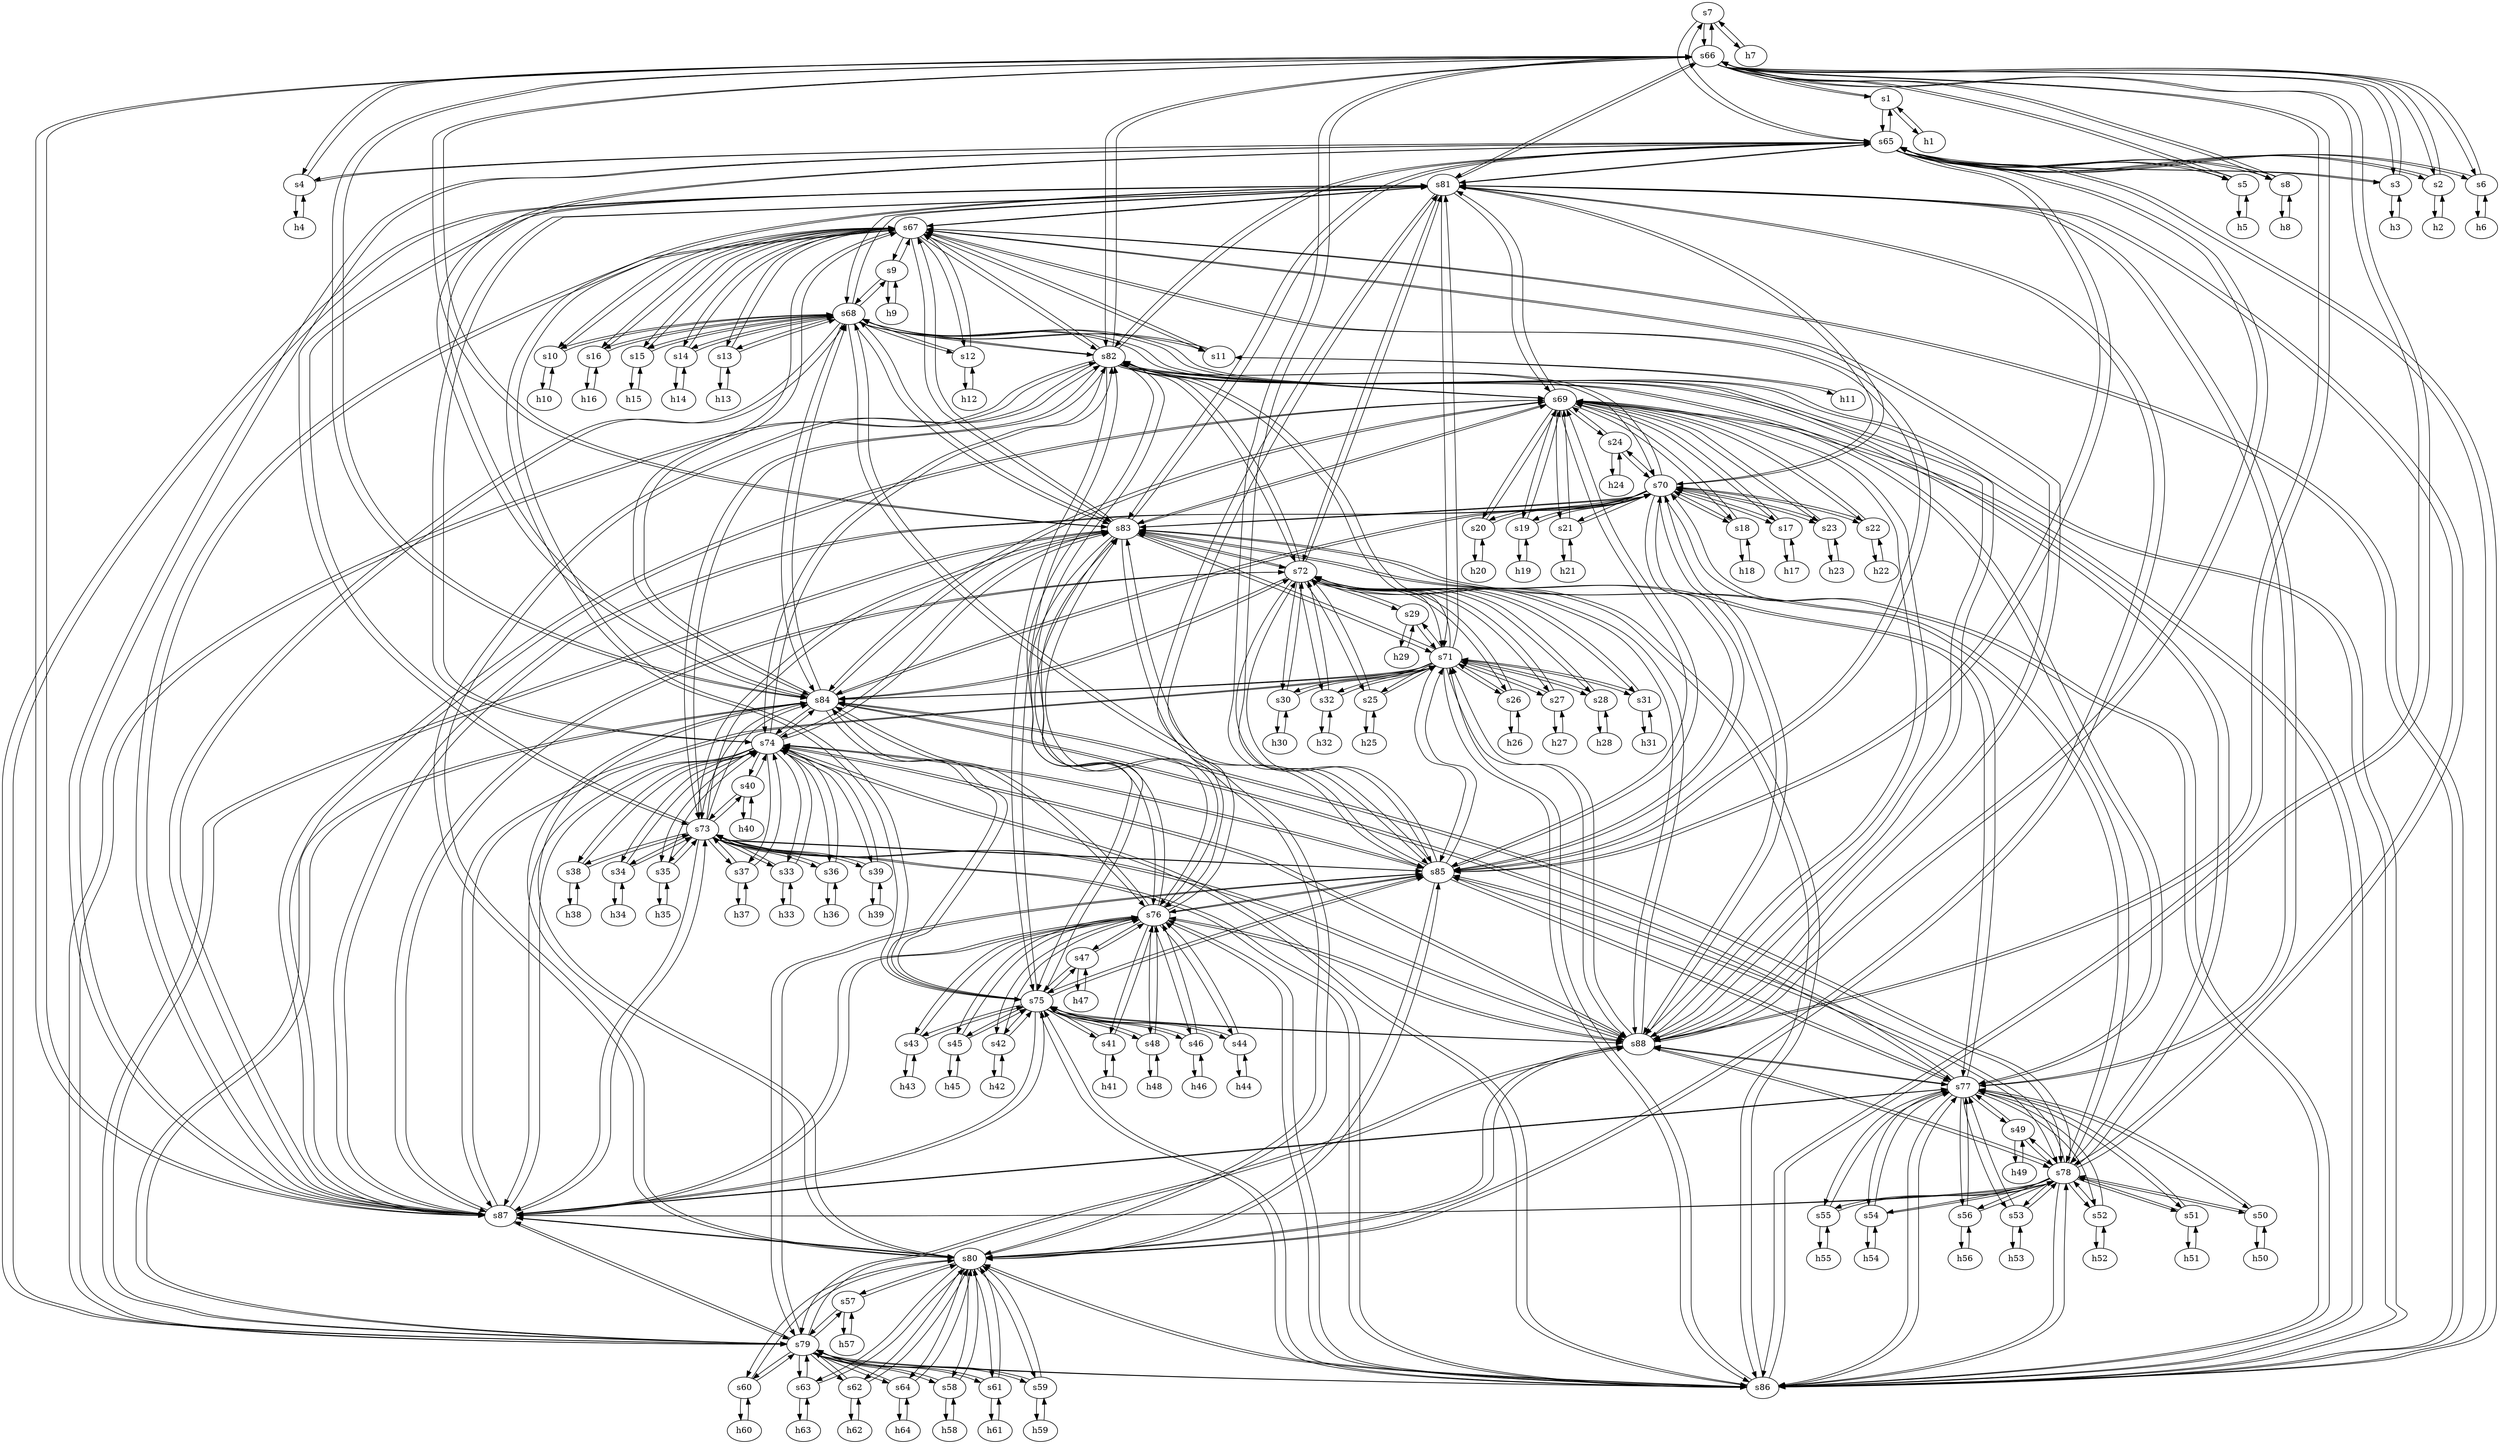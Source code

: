 strict digraph  {
	s7	 [id=7,
		level="edge",
		type=switch];
	s66	 [id=66,
		level=aggregation,
		type=switch];
	s7 -> s66	 [capacity="10Gbps",
		cost=1,
		dst_port=14,
		src_port=1];
	s65	 [id=65,
		level=aggregation,
		type=switch];
	s7 -> s65	 [capacity="10Gbps",
		cost=1,
		dst_port=14,
		src_port=0];
	h7	 [ip="111.0.0.7",
		mac="0:0:0:0:0:7",
		type=host];
	s7 -> h7	 [capacity="1Gbps",
		cost=1,
		dst_port=0,
		src_port=2];
	s6	 [id=6,
		level="edge",
		type=switch];
	s6 -> s66	 [capacity="10Gbps",
		cost=1,
		dst_port=13,
		src_port=1];
	s6 -> s65	 [capacity="10Gbps",
		cost=1,
		dst_port=13,
		src_port=0];
	h6	 [ip="111.0.0.6",
		mac="0:0:0:0:0:6",
		type=host];
	s6 -> h6	 [capacity="1Gbps",
		cost=1,
		dst_port=0,
		src_port=2];
	h47	 [ip="111.0.0.47",
		mac="0:0:0:0:0:2f",
		type=host];
	s47	 [id=47,
		level="edge",
		type=switch];
	h47 -> s47	 [capacity="1Gbps",
		cost=1,
		dst_port=2,
		src_port=0];
	h46	 [ip="111.0.0.46",
		mac="0:0:0:0:0:2e",
		type=host];
	s46	 [id=46,
		level="edge",
		type=switch];
	h46 -> s46	 [capacity="1Gbps",
		cost=1,
		dst_port=2,
		src_port=0];
	h45	 [ip="111.0.0.45",
		mac="0:0:0:0:0:2d",
		type=host];
	s45	 [id=45,
		level="edge",
		type=switch];
	h45 -> s45	 [capacity="1Gbps",
		cost=1,
		dst_port=2,
		src_port=0];
	h44	 [ip="111.0.0.44",
		mac="0:0:0:0:0:2c",
		type=host];
	s44	 [id=44,
		level="edge",
		type=switch];
	h44 -> s44	 [capacity="1Gbps",
		cost=1,
		dst_port=2,
		src_port=0];
	h43	 [ip="111.0.0.43",
		mac="0:0:0:0:0:2b",
		type=host];
	s43	 [id=43,
		level="edge",
		type=switch];
	h43 -> s43	 [capacity="1Gbps",
		cost=1,
		dst_port=2,
		src_port=0];
	h42	 [ip="111.0.0.42",
		mac="0:0:0:0:0:2a",
		type=host];
	s42	 [id=42,
		level="edge",
		type=switch];
	h42 -> s42	 [capacity="1Gbps",
		cost=1,
		dst_port=2,
		src_port=0];
	h41	 [ip="111.0.0.41",
		mac="0:0:0:0:0:29",
		type=host];
	s41	 [id=41,
		level="edge",
		type=switch];
	h41 -> s41	 [capacity="1Gbps",
		cost=1,
		dst_port=2,
		src_port=0];
	h40	 [ip="111.0.0.40",
		mac="0:0:0:0:0:28",
		type=host];
	s40	 [id=40,
		level="edge",
		type=switch];
	h40 -> s40	 [capacity="1Gbps",
		cost=1,
		dst_port=2,
		src_port=0];
	s4	 [id=4,
		level="edge",
		type=switch];
	s4 -> s66	 [capacity="10Gbps",
		cost=1,
		dst_port=11,
		src_port=1];
	s4 -> s65	 [capacity="10Gbps",
		cost=1,
		dst_port=11,
		src_port=0];
	h4	 [ip="111.0.0.4",
		mac="0:0:0:0:0:4",
		type=host];
	s4 -> h4	 [capacity="1Gbps",
		cost=1,
		dst_port=0,
		src_port=2];
	h49	 [ip="111.0.0.49",
		mac="0:0:0:0:0:31",
		type=host];
	s49	 [id=49,
		level="edge",
		type=switch];
	h49 -> s49	 [capacity="1Gbps",
		cost=1,
		dst_port=2,
		src_port=0];
	h48	 [ip="111.0.0.48",
		mac="0:0:0:0:0:30",
		type=host];
	s48	 [id=48,
		level="edge",
		type=switch];
	h48 -> s48	 [capacity="1Gbps",
		cost=1,
		dst_port=2,
		src_port=0];
	s57	 [id=57,
		level="edge",
		type=switch];
	h57	 [ip="111.0.0.57",
		mac="0:0:0:0:0:39",
		type=host];
	s57 -> h57	 [capacity="1Gbps",
		cost=1,
		dst_port=0,
		src_port=2];
	s79	 [id=79,
		level=aggregation,
		type=switch];
	s57 -> s79	 [capacity="10Gbps",
		cost=1,
		dst_port=8,
		src_port=0];
	s80	 [id=80,
		level=aggregation,
		type=switch];
	s57 -> s80	 [capacity="10Gbps",
		cost=1,
		dst_port=8,
		src_port=1];
	s56	 [id=56,
		level="edge",
		type=switch];
	h56	 [ip="111.0.0.56",
		mac="0:0:0:0:0:38",
		type=host];
	s56 -> h56	 [capacity="1Gbps",
		cost=1,
		dst_port=0,
		src_port=2];
	s78	 [id=78,
		level=aggregation,
		type=switch];
	s56 -> s78	 [capacity="10Gbps",
		cost=1,
		dst_port=15,
		src_port=1];
	s77	 [id=77,
		level=aggregation,
		type=switch];
	s56 -> s77	 [capacity="10Gbps",
		cost=1,
		dst_port=15,
		src_port=0];
	s55	 [id=55,
		level="edge",
		type=switch];
	h55	 [ip="111.0.0.55",
		mac="0:0:0:0:0:37",
		type=host];
	s55 -> h55	 [capacity="1Gbps",
		cost=1,
		dst_port=0,
		src_port=2];
	s55 -> s78	 [capacity="10Gbps",
		cost=1,
		dst_port=14,
		src_port=1];
	s55 -> s77	 [capacity="10Gbps",
		cost=1,
		dst_port=14,
		src_port=0];
	s54	 [id=54,
		level="edge",
		type=switch];
	h54	 [ip="111.0.0.54",
		mac="0:0:0:0:0:36",
		type=host];
	s54 -> h54	 [capacity="1Gbps",
		cost=1,
		dst_port=0,
		src_port=2];
	s54 -> s78	 [capacity="10Gbps",
		cost=1,
		dst_port=13,
		src_port=1];
	s54 -> s77	 [capacity="10Gbps",
		cost=1,
		dst_port=13,
		src_port=0];
	s53	 [id=53,
		level="edge",
		type=switch];
	h53	 [ip="111.0.0.53",
		mac="0:0:0:0:0:35",
		type=host];
	s53 -> h53	 [capacity="1Gbps",
		cost=1,
		dst_port=0,
		src_port=2];
	s53 -> s78	 [capacity="10Gbps",
		cost=1,
		dst_port=12,
		src_port=1];
	s53 -> s77	 [capacity="10Gbps",
		cost=1,
		dst_port=12,
		src_port=0];
	s52	 [id=52,
		level="edge",
		type=switch];
	h52	 [ip="111.0.0.52",
		mac="0:0:0:0:0:34",
		type=host];
	s52 -> h52	 [capacity="1Gbps",
		cost=1,
		dst_port=0,
		src_port=2];
	s52 -> s78	 [capacity="10Gbps",
		cost=1,
		dst_port=11,
		src_port=1];
	s52 -> s77	 [capacity="10Gbps",
		cost=1,
		dst_port=11,
		src_port=0];
	s51	 [id=51,
		level="edge",
		type=switch];
	h51	 [ip="111.0.0.51",
		mac="0:0:0:0:0:33",
		type=host];
	s51 -> h51	 [capacity="1Gbps",
		cost=1,
		dst_port=0,
		src_port=2];
	s51 -> s78	 [capacity="10Gbps",
		cost=1,
		dst_port=10,
		src_port=1];
	s51 -> s77	 [capacity="10Gbps",
		cost=1,
		dst_port=10,
		src_port=0];
	s50	 [id=50,
		level="edge",
		type=switch];
	h50	 [ip="111.0.0.50",
		mac="0:0:0:0:0:32",
		type=host];
	s50 -> h50	 [capacity="1Gbps",
		cost=1,
		dst_port=0,
		src_port=2];
	s50 -> s78	 [capacity="10Gbps",
		cost=1,
		dst_port=9,
		src_port=1];
	s50 -> s77	 [capacity="10Gbps",
		cost=1,
		dst_port=9,
		src_port=0];
	s59	 [id=59,
		level="edge",
		type=switch];
	h59	 [ip="111.0.0.59",
		mac="0:0:0:0:0:3b",
		type=host];
	s59 -> h59	 [capacity="1Gbps",
		cost=1,
		dst_port=0,
		src_port=2];
	s59 -> s79	 [capacity="10Gbps",
		cost=1,
		dst_port=10,
		src_port=0];
	s59 -> s80	 [capacity="10Gbps",
		cost=1,
		dst_port=10,
		src_port=1];
	s58	 [id=58,
		level="edge",
		type=switch];
	h58	 [ip="111.0.0.58",
		mac="0:0:0:0:0:3a",
		type=host];
	s58 -> h58	 [capacity="1Gbps",
		cost=1,
		dst_port=0,
		src_port=2];
	s58 -> s79	 [capacity="10Gbps",
		cost=1,
		dst_port=9,
		src_port=0];
	s58 -> s80	 [capacity="10Gbps",
		cost=1,
		dst_port=9,
		src_port=1];
	h54 -> s54	 [capacity="1Gbps",
		cost=1,
		dst_port=2,
		src_port=0];
	h55 -> s55	 [capacity="1Gbps",
		cost=1,
		dst_port=2,
		src_port=0];
	h56 -> s56	 [capacity="1Gbps",
		cost=1,
		dst_port=2,
		src_port=0];
	h57 -> s57	 [capacity="1Gbps",
		cost=1,
		dst_port=2,
		src_port=0];
	h50 -> s50	 [capacity="1Gbps",
		cost=1,
		dst_port=2,
		src_port=0];
	h51 -> s51	 [capacity="1Gbps",
		cost=1,
		dst_port=2,
		src_port=0];
	h52 -> s52	 [capacity="1Gbps",
		cost=1,
		dst_port=2,
		src_port=0];
	h53 -> s53	 [capacity="1Gbps",
		cost=1,
		dst_port=2,
		src_port=0];
	h58 -> s58	 [capacity="1Gbps",
		cost=1,
		dst_port=2,
		src_port=0];
	h59 -> s59	 [capacity="1Gbps",
		cost=1,
		dst_port=2,
		src_port=0];
	s44 -> h44	 [capacity="1Gbps",
		cost=1,
		dst_port=0,
		src_port=2];
	s75	 [id=75,
		level=aggregation,
		type=switch];
	s44 -> s75	 [capacity="10Gbps",
		cost=1,
		dst_port=11,
		src_port=0];
	s76	 [id=76,
		level=aggregation,
		type=switch];
	s44 -> s76	 [capacity="10Gbps",
		cost=1,
		dst_port=11,
		src_port=1];
	s45 -> h45	 [capacity="1Gbps",
		cost=1,
		dst_port=0,
		src_port=2];
	s45 -> s75	 [capacity="10Gbps",
		cost=1,
		dst_port=12,
		src_port=0];
	s45 -> s76	 [capacity="10Gbps",
		cost=1,
		dst_port=12,
		src_port=1];
	s46 -> h46	 [capacity="1Gbps",
		cost=1,
		dst_port=0,
		src_port=2];
	s46 -> s75	 [capacity="10Gbps",
		cost=1,
		dst_port=13,
		src_port=0];
	s46 -> s76	 [capacity="10Gbps",
		cost=1,
		dst_port=13,
		src_port=1];
	s47 -> h47	 [capacity="1Gbps",
		cost=1,
		dst_port=0,
		src_port=2];
	s47 -> s75	 [capacity="10Gbps",
		cost=1,
		dst_port=14,
		src_port=0];
	s47 -> s76	 [capacity="10Gbps",
		cost=1,
		dst_port=14,
		src_port=1];
	s40 -> h40	 [capacity="1Gbps",
		cost=1,
		dst_port=0,
		src_port=2];
	s73	 [id=73,
		level=aggregation,
		type=switch];
	s40 -> s73	 [capacity="10Gbps",
		cost=1,
		dst_port=15,
		src_port=0];
	s74	 [id=74,
		level=aggregation,
		type=switch];
	s40 -> s74	 [capacity="10Gbps",
		cost=1,
		dst_port=15,
		src_port=1];
	s41 -> h41	 [capacity="1Gbps",
		cost=1,
		dst_port=0,
		src_port=2];
	s41 -> s75	 [capacity="10Gbps",
		cost=1,
		dst_port=8,
		src_port=0];
	s41 -> s76	 [capacity="10Gbps",
		cost=1,
		dst_port=8,
		src_port=1];
	s42 -> h42	 [capacity="1Gbps",
		cost=1,
		dst_port=0,
		src_port=2];
	s42 -> s75	 [capacity="10Gbps",
		cost=1,
		dst_port=9,
		src_port=0];
	s42 -> s76	 [capacity="10Gbps",
		cost=1,
		dst_port=9,
		src_port=1];
	s43 -> h43	 [capacity="1Gbps",
		cost=1,
		dst_port=0,
		src_port=2];
	s43 -> s75	 [capacity="10Gbps",
		cost=1,
		dst_port=10,
		src_port=0];
	s43 -> s76	 [capacity="10Gbps",
		cost=1,
		dst_port=10,
		src_port=1];
	s48 -> h48	 [capacity="1Gbps",
		cost=1,
		dst_port=0,
		src_port=2];
	s48 -> s75	 [capacity="10Gbps",
		cost=1,
		dst_port=15,
		src_port=0];
	s48 -> s76	 [capacity="10Gbps",
		cost=1,
		dst_port=15,
		src_port=1];
	s49 -> h49	 [capacity="1Gbps",
		cost=1,
		dst_port=0,
		src_port=2];
	s49 -> s78	 [capacity="10Gbps",
		cost=1,
		dst_port=8,
		src_port=1];
	s49 -> s77	 [capacity="10Gbps",
		cost=1,
		dst_port=8,
		src_port=0];
	h61	 [ip="111.0.0.61",
		mac="0:0:0:0:0:3d",
		type=host];
	s61	 [id=61,
		level="edge",
		type=switch];
	h61 -> s61	 [capacity="1Gbps",
		cost=1,
		dst_port=2,
		src_port=0];
	h60	 [ip="111.0.0.60",
		mac="0:0:0:0:0:3c",
		type=host];
	s60	 [id=60,
		level="edge",
		type=switch];
	h60 -> s60	 [capacity="1Gbps",
		cost=1,
		dst_port=2,
		src_port=0];
	h63	 [ip="111.0.0.63",
		mac="0:0:0:0:0:3f",
		type=host];
	s63	 [id=63,
		level="edge",
		type=switch];
	h63 -> s63	 [capacity="1Gbps",
		cost=1,
		dst_port=2,
		src_port=0];
	h62	 [ip="111.0.0.62",
		mac="0:0:0:0:0:3e",
		type=host];
	s62	 [id=62,
		level="edge",
		type=switch];
	h62 -> s62	 [capacity="1Gbps",
		cost=1,
		dst_port=2,
		src_port=0];
	h64	 [ip="111.0.0.64",
		mac="0:0:0:0:0:40",
		type=host];
	s64	 [id=64,
		level="edge",
		type=switch];
	h64 -> s64	 [capacity="1Gbps",
		cost=1,
		dst_port=2,
		src_port=0];
	s79 -> s57	 [capacity="10Gbps",
		cost=1,
		dst_port=0,
		src_port=8];
	s79 -> s59	 [capacity="10Gbps",
		cost=1,
		dst_port=0,
		src_port=10];
	s79 -> s58	 [capacity="10Gbps",
		cost=1,
		dst_port=0,
		src_port=9];
	s79 -> s64	 [capacity="10Gbps",
		cost=1,
		dst_port=0,
		src_port=15];
	s79 -> s62	 [capacity="10Gbps",
		cost=1,
		dst_port=0,
		src_port=13];
	s79 -> s63	 [capacity="10Gbps",
		cost=1,
		dst_port=0,
		src_port=14];
	s79 -> s60	 [capacity="10Gbps",
		cost=1,
		dst_port=0,
		src_port=11];
	s79 -> s61	 [capacity="10Gbps",
		cost=1,
		dst_port=0,
		src_port=12];
	s81	 [id=81,
		level=core,
		type=switch];
	s79 -> s81	 [capacity="10Gbps",
		cost=1,
		dst_port=14,
		src_port=0];
	s82	 [id=82,
		level=core,
		type=switch];
	s79 -> s82	 [capacity="10Gbps",
		cost=1,
		dst_port=14,
		src_port=1];
	s83	 [id=83,
		level=core,
		type=switch];
	s79 -> s83	 [capacity="10Gbps",
		cost=1,
		dst_port=14,
		src_port=2];
	s84	 [id=84,
		level=core,
		type=switch];
	s79 -> s84	 [capacity="10Gbps",
		cost=1,
		dst_port=14,
		src_port=3];
	s85	 [id=85,
		level=core,
		type=switch];
	s79 -> s85	 [capacity="10Gbps",
		cost=1,
		dst_port=14,
		src_port=4];
	s86	 [id=86,
		level=core,
		type=switch];
	s79 -> s86	 [capacity="10Gbps",
		cost=1,
		dst_port=14,
		src_port=5];
	s87	 [id=87,
		level=core,
		type=switch];
	s79 -> s87	 [capacity="10Gbps",
		cost=1,
		dst_port=14,
		src_port=6];
	s88	 [id=88,
		level=core,
		type=switch];
	s79 -> s88	 [capacity="10Gbps",
		cost=1,
		dst_port=14,
		src_port=7];
	s78 -> s56	 [capacity="10Gbps",
		cost=1,
		dst_port=1,
		src_port=15];
	s78 -> s55	 [capacity="10Gbps",
		cost=1,
		dst_port=1,
		src_port=14];
	s78 -> s54	 [capacity="10Gbps",
		cost=1,
		dst_port=1,
		src_port=13];
	s78 -> s53	 [capacity="10Gbps",
		cost=1,
		dst_port=1,
		src_port=12];
	s78 -> s52	 [capacity="10Gbps",
		cost=1,
		dst_port=1,
		src_port=11];
	s78 -> s51	 [capacity="10Gbps",
		cost=1,
		dst_port=1,
		src_port=10];
	s78 -> s50	 [capacity="10Gbps",
		cost=1,
		dst_port=1,
		src_port=9];
	s78 -> s49	 [capacity="10Gbps",
		cost=1,
		dst_port=1,
		src_port=8];
	s78 -> s81	 [capacity="10Gbps",
		cost=1,
		dst_port=13,
		src_port=0];
	s78 -> s82	 [capacity="10Gbps",
		cost=1,
		dst_port=13,
		src_port=1];
	s78 -> s83	 [capacity="10Gbps",
		cost=1,
		dst_port=13,
		src_port=2];
	s78 -> s84	 [capacity="10Gbps",
		cost=1,
		dst_port=13,
		src_port=3];
	s78 -> s85	 [capacity="10Gbps",
		cost=1,
		dst_port=13,
		src_port=4];
	s78 -> s86	 [capacity="10Gbps",
		cost=1,
		dst_port=13,
		src_port=5];
	s78 -> s87	 [capacity="10Gbps",
		cost=1,
		dst_port=13,
		src_port=6];
	s78 -> s88	 [capacity="10Gbps",
		cost=1,
		dst_port=13,
		src_port=7];
	s5	 [id=5,
		level="edge",
		type=switch];
	s5 -> s66	 [capacity="10Gbps",
		cost=1,
		dst_port=12,
		src_port=1];
	s5 -> s65	 [capacity="10Gbps",
		cost=1,
		dst_port=12,
		src_port=0];
	h5	 [ip="111.0.0.5",
		mac="0:0:0:0:0:5",
		type=host];
	s5 -> h5	 [capacity="1Gbps",
		cost=1,
		dst_port=0,
		src_port=2];
	s71	 [id=71,
		level=aggregation,
		type=switch];
	s71 -> s81	 [capacity="10Gbps",
		cost=1,
		dst_port=6,
		src_port=0];
	s71 -> s82	 [capacity="10Gbps",
		cost=1,
		dst_port=6,
		src_port=1];
	s71 -> s83	 [capacity="10Gbps",
		cost=1,
		dst_port=6,
		src_port=2];
	s71 -> s84	 [capacity="10Gbps",
		cost=1,
		dst_port=6,
		src_port=3];
	s71 -> s85	 [capacity="10Gbps",
		cost=1,
		dst_port=6,
		src_port=4];
	s71 -> s86	 [capacity="10Gbps",
		cost=1,
		dst_port=6,
		src_port=5];
	s71 -> s87	 [capacity="10Gbps",
		cost=1,
		dst_port=6,
		src_port=6];
	s71 -> s88	 [capacity="10Gbps",
		cost=1,
		dst_port=6,
		src_port=7];
	s31	 [id=31,
		level="edge",
		type=switch];
	s71 -> s31	 [capacity="10Gbps",
		cost=1,
		dst_port=0,
		src_port=14];
	s30	 [id=30,
		level="edge",
		type=switch];
	s71 -> s30	 [capacity="10Gbps",
		cost=1,
		dst_port=0,
		src_port=13];
	s32	 [id=32,
		level="edge",
		type=switch];
	s71 -> s32	 [capacity="10Gbps",
		cost=1,
		dst_port=0,
		src_port=15];
	s25	 [id=25,
		level="edge",
		type=switch];
	s71 -> s25	 [capacity="10Gbps",
		cost=1,
		dst_port=0,
		src_port=8];
	s26	 [id=26,
		level="edge",
		type=switch];
	s71 -> s26	 [capacity="10Gbps",
		cost=1,
		dst_port=0,
		src_port=9];
	s27	 [id=27,
		level="edge",
		type=switch];
	s71 -> s27	 [capacity="10Gbps",
		cost=1,
		dst_port=0,
		src_port=10];
	s28	 [id=28,
		level="edge",
		type=switch];
	s71 -> s28	 [capacity="10Gbps",
		cost=1,
		dst_port=0,
		src_port=11];
	s29	 [id=29,
		level="edge",
		type=switch];
	s71 -> s29	 [capacity="10Gbps",
		cost=1,
		dst_port=0,
		src_port=12];
	s70	 [id=70,
		level=aggregation,
		type=switch];
	s19	 [id=19,
		level="edge",
		type=switch];
	s70 -> s19	 [capacity="10Gbps",
		cost=1,
		dst_port=1,
		src_port=10];
	s18	 [id=18,
		level="edge",
		type=switch];
	s70 -> s18	 [capacity="10Gbps",
		cost=1,
		dst_port=1,
		src_port=9];
	s17	 [id=17,
		level="edge",
		type=switch];
	s70 -> s17	 [capacity="10Gbps",
		cost=1,
		dst_port=1,
		src_port=8];
	s70 -> s81	 [capacity="10Gbps",
		cost=1,
		dst_port=5,
		src_port=0];
	s70 -> s82	 [capacity="10Gbps",
		cost=1,
		dst_port=5,
		src_port=1];
	s70 -> s83	 [capacity="10Gbps",
		cost=1,
		dst_port=5,
		src_port=2];
	s70 -> s84	 [capacity="10Gbps",
		cost=1,
		dst_port=5,
		src_port=3];
	s70 -> s85	 [capacity="10Gbps",
		cost=1,
		dst_port=5,
		src_port=4];
	s70 -> s86	 [capacity="10Gbps",
		cost=1,
		dst_port=5,
		src_port=5];
	s70 -> s87	 [capacity="10Gbps",
		cost=1,
		dst_port=5,
		src_port=6];
	s70 -> s88	 [capacity="10Gbps",
		cost=1,
		dst_port=5,
		src_port=7];
	s23	 [id=23,
		level="edge",
		type=switch];
	s70 -> s23	 [capacity="10Gbps",
		cost=1,
		dst_port=1,
		src_port=14];
	s22	 [id=22,
		level="edge",
		type=switch];
	s70 -> s22	 [capacity="10Gbps",
		cost=1,
		dst_port=1,
		src_port=13];
	s20	 [id=20,
		level="edge",
		type=switch];
	s70 -> s20	 [capacity="10Gbps",
		cost=1,
		dst_port=1,
		src_port=11];
	s21	 [id=21,
		level="edge",
		type=switch];
	s70 -> s21	 [capacity="10Gbps",
		cost=1,
		dst_port=1,
		src_port=12];
	s24	 [id=24,
		level="edge",
		type=switch];
	s70 -> s24	 [capacity="10Gbps",
		cost=1,
		dst_port=1,
		src_port=15];
	s73 -> s40	 [capacity="10Gbps",
		cost=1,
		dst_port=0,
		src_port=15];
	s73 -> s81	 [capacity="10Gbps",
		cost=1,
		dst_port=8,
		src_port=0];
	s73 -> s82	 [capacity="10Gbps",
		cost=1,
		dst_port=8,
		src_port=1];
	s73 -> s83	 [capacity="10Gbps",
		cost=1,
		dst_port=8,
		src_port=2];
	s73 -> s84	 [capacity="10Gbps",
		cost=1,
		dst_port=8,
		src_port=3];
	s73 -> s85	 [capacity="10Gbps",
		cost=1,
		dst_port=8,
		src_port=4];
	s73 -> s86	 [capacity="10Gbps",
		cost=1,
		dst_port=8,
		src_port=5];
	s73 -> s87	 [capacity="10Gbps",
		cost=1,
		dst_port=8,
		src_port=6];
	s73 -> s88	 [capacity="10Gbps",
		cost=1,
		dst_port=8,
		src_port=7];
	s39	 [id=39,
		level="edge",
		type=switch];
	s73 -> s39	 [capacity="10Gbps",
		cost=1,
		dst_port=0,
		src_port=14];
	s38	 [id=38,
		level="edge",
		type=switch];
	s73 -> s38	 [capacity="10Gbps",
		cost=1,
		dst_port=0,
		src_port=13];
	s35	 [id=35,
		level="edge",
		type=switch];
	s73 -> s35	 [capacity="10Gbps",
		cost=1,
		dst_port=0,
		src_port=10];
	s34	 [id=34,
		level="edge",
		type=switch];
	s73 -> s34	 [capacity="10Gbps",
		cost=1,
		dst_port=0,
		src_port=9];
	s37	 [id=37,
		level="edge",
		type=switch];
	s73 -> s37	 [capacity="10Gbps",
		cost=1,
		dst_port=0,
		src_port=12];
	s36	 [id=36,
		level="edge",
		type=switch];
	s73 -> s36	 [capacity="10Gbps",
		cost=1,
		dst_port=0,
		src_port=11];
	s33	 [id=33,
		level="edge",
		type=switch];
	s73 -> s33	 [capacity="10Gbps",
		cost=1,
		dst_port=0,
		src_port=8];
	s72	 [id=72,
		level=aggregation,
		type=switch];
	s72 -> s81	 [capacity="10Gbps",
		cost=1,
		dst_port=7,
		src_port=0];
	s72 -> s82	 [capacity="10Gbps",
		cost=1,
		dst_port=7,
		src_port=1];
	s72 -> s83	 [capacity="10Gbps",
		cost=1,
		dst_port=7,
		src_port=2];
	s72 -> s84	 [capacity="10Gbps",
		cost=1,
		dst_port=7,
		src_port=3];
	s72 -> s85	 [capacity="10Gbps",
		cost=1,
		dst_port=7,
		src_port=4];
	s72 -> s86	 [capacity="10Gbps",
		cost=1,
		dst_port=7,
		src_port=5];
	s72 -> s87	 [capacity="10Gbps",
		cost=1,
		dst_port=7,
		src_port=6];
	s72 -> s88	 [capacity="10Gbps",
		cost=1,
		dst_port=7,
		src_port=7];
	s72 -> s31	 [capacity="10Gbps",
		cost=1,
		dst_port=1,
		src_port=14];
	s72 -> s30	 [capacity="10Gbps",
		cost=1,
		dst_port=1,
		src_port=13];
	s72 -> s32	 [capacity="10Gbps",
		cost=1,
		dst_port=1,
		src_port=15];
	s72 -> s25	 [capacity="10Gbps",
		cost=1,
		dst_port=1,
		src_port=8];
	s72 -> s26	 [capacity="10Gbps",
		cost=1,
		dst_port=1,
		src_port=9];
	s72 -> s27	 [capacity="10Gbps",
		cost=1,
		dst_port=1,
		src_port=10];
	s72 -> s28	 [capacity="10Gbps",
		cost=1,
		dst_port=1,
		src_port=11];
	s72 -> s29	 [capacity="10Gbps",
		cost=1,
		dst_port=1,
		src_port=12];
	s75 -> s44	 [capacity="10Gbps",
		cost=1,
		dst_port=0,
		src_port=11];
	s75 -> s45	 [capacity="10Gbps",
		cost=1,
		dst_port=0,
		src_port=12];
	s75 -> s46	 [capacity="10Gbps",
		cost=1,
		dst_port=0,
		src_port=13];
	s75 -> s47	 [capacity="10Gbps",
		cost=1,
		dst_port=0,
		src_port=14];
	s75 -> s41	 [capacity="10Gbps",
		cost=1,
		dst_port=0,
		src_port=8];
	s75 -> s42	 [capacity="10Gbps",
		cost=1,
		dst_port=0,
		src_port=9];
	s75 -> s43	 [capacity="10Gbps",
		cost=1,
		dst_port=0,
		src_port=10];
	s75 -> s48	 [capacity="10Gbps",
		cost=1,
		dst_port=0,
		src_port=15];
	s75 -> s81	 [capacity="10Gbps",
		cost=1,
		dst_port=10,
		src_port=0];
	s75 -> s82	 [capacity="10Gbps",
		cost=1,
		dst_port=10,
		src_port=1];
	s75 -> s83	 [capacity="10Gbps",
		cost=1,
		dst_port=10,
		src_port=2];
	s75 -> s84	 [capacity="10Gbps",
		cost=1,
		dst_port=10,
		src_port=3];
	s75 -> s85	 [capacity="10Gbps",
		cost=1,
		dst_port=10,
		src_port=4];
	s75 -> s86	 [capacity="10Gbps",
		cost=1,
		dst_port=10,
		src_port=5];
	s75 -> s87	 [capacity="10Gbps",
		cost=1,
		dst_port=10,
		src_port=6];
	s75 -> s88	 [capacity="10Gbps",
		cost=1,
		dst_port=10,
		src_port=7];
	s74 -> s40	 [capacity="10Gbps",
		cost=1,
		dst_port=1,
		src_port=15];
	s74 -> s81	 [capacity="10Gbps",
		cost=1,
		dst_port=9,
		src_port=0];
	s74 -> s82	 [capacity="10Gbps",
		cost=1,
		dst_port=9,
		src_port=1];
	s74 -> s83	 [capacity="10Gbps",
		cost=1,
		dst_port=9,
		src_port=2];
	s74 -> s84	 [capacity="10Gbps",
		cost=1,
		dst_port=9,
		src_port=3];
	s74 -> s85	 [capacity="10Gbps",
		cost=1,
		dst_port=9,
		src_port=4];
	s74 -> s86	 [capacity="10Gbps",
		cost=1,
		dst_port=9,
		src_port=5];
	s74 -> s87	 [capacity="10Gbps",
		cost=1,
		dst_port=9,
		src_port=6];
	s74 -> s88	 [capacity="10Gbps",
		cost=1,
		dst_port=9,
		src_port=7];
	s74 -> s39	 [capacity="10Gbps",
		cost=1,
		dst_port=1,
		src_port=14];
	s74 -> s38	 [capacity="10Gbps",
		cost=1,
		dst_port=1,
		src_port=13];
	s74 -> s35	 [capacity="10Gbps",
		cost=1,
		dst_port=1,
		src_port=10];
	s74 -> s34	 [capacity="10Gbps",
		cost=1,
		dst_port=1,
		src_port=9];
	s74 -> s37	 [capacity="10Gbps",
		cost=1,
		dst_port=1,
		src_port=12];
	s74 -> s36	 [capacity="10Gbps",
		cost=1,
		dst_port=1,
		src_port=11];
	s74 -> s33	 [capacity="10Gbps",
		cost=1,
		dst_port=1,
		src_port=8];
	s77 -> s56	 [capacity="10Gbps",
		cost=1,
		dst_port=0,
		src_port=15];
	s77 -> s55	 [capacity="10Gbps",
		cost=1,
		dst_port=0,
		src_port=14];
	s77 -> s54	 [capacity="10Gbps",
		cost=1,
		dst_port=0,
		src_port=13];
	s77 -> s53	 [capacity="10Gbps",
		cost=1,
		dst_port=0,
		src_port=12];
	s77 -> s52	 [capacity="10Gbps",
		cost=1,
		dst_port=0,
		src_port=11];
	s77 -> s51	 [capacity="10Gbps",
		cost=1,
		dst_port=0,
		src_port=10];
	s77 -> s50	 [capacity="10Gbps",
		cost=1,
		dst_port=0,
		src_port=9];
	s77 -> s49	 [capacity="10Gbps",
		cost=1,
		dst_port=0,
		src_port=8];
	s77 -> s81	 [capacity="10Gbps",
		cost=1,
		dst_port=12,
		src_port=0];
	s77 -> s82	 [capacity="10Gbps",
		cost=1,
		dst_port=12,
		src_port=1];
	s77 -> s83	 [capacity="10Gbps",
		cost=1,
		dst_port=12,
		src_port=2];
	s77 -> s84	 [capacity="10Gbps",
		cost=1,
		dst_port=12,
		src_port=3];
	s77 -> s85	 [capacity="10Gbps",
		cost=1,
		dst_port=12,
		src_port=4];
	s77 -> s86	 [capacity="10Gbps",
		cost=1,
		dst_port=12,
		src_port=5];
	s77 -> s87	 [capacity="10Gbps",
		cost=1,
		dst_port=12,
		src_port=6];
	s77 -> s88	 [capacity="10Gbps",
		cost=1,
		dst_port=12,
		src_port=7];
	s76 -> s44	 [capacity="10Gbps",
		cost=1,
		dst_port=1,
		src_port=11];
	s76 -> s45	 [capacity="10Gbps",
		cost=1,
		dst_port=1,
		src_port=12];
	s76 -> s46	 [capacity="10Gbps",
		cost=1,
		dst_port=1,
		src_port=13];
	s76 -> s47	 [capacity="10Gbps",
		cost=1,
		dst_port=1,
		src_port=14];
	s76 -> s41	 [capacity="10Gbps",
		cost=1,
		dst_port=1,
		src_port=8];
	s76 -> s42	 [capacity="10Gbps",
		cost=1,
		dst_port=1,
		src_port=9];
	s76 -> s43	 [capacity="10Gbps",
		cost=1,
		dst_port=1,
		src_port=10];
	s76 -> s48	 [capacity="10Gbps",
		cost=1,
		dst_port=1,
		src_port=15];
	s76 -> s81	 [capacity="10Gbps",
		cost=1,
		dst_port=11,
		src_port=0];
	s76 -> s82	 [capacity="10Gbps",
		cost=1,
		dst_port=11,
		src_port=1];
	s76 -> s83	 [capacity="10Gbps",
		cost=1,
		dst_port=11,
		src_port=2];
	s76 -> s84	 [capacity="10Gbps",
		cost=1,
		dst_port=11,
		src_port=3];
	s76 -> s85	 [capacity="10Gbps",
		cost=1,
		dst_port=11,
		src_port=4];
	s76 -> s86	 [capacity="10Gbps",
		cost=1,
		dst_port=11,
		src_port=5];
	s76 -> s87	 [capacity="10Gbps",
		cost=1,
		dst_port=11,
		src_port=6];
	s76 -> s88	 [capacity="10Gbps",
		cost=1,
		dst_port=11,
		src_port=7];
	s19 -> s70	 [capacity="10Gbps",
		cost=1,
		dst_port=10,
		src_port=1];
	s69	 [id=69,
		level=aggregation,
		type=switch];
	s19 -> s69	 [capacity="10Gbps",
		cost=1,
		dst_port=10,
		src_port=0];
	h19	 [ip="111.0.0.19",
		mac="0:0:0:0:0:13",
		type=host];
	s19 -> h19	 [capacity="1Gbps",
		cost=1,
		dst_port=0,
		src_port=2];
	s18 -> s70	 [capacity="10Gbps",
		cost=1,
		dst_port=9,
		src_port=1];
	s18 -> s69	 [capacity="10Gbps",
		cost=1,
		dst_port=9,
		src_port=0];
	h18	 [ip="111.0.0.18",
		mac="0:0:0:0:0:12",
		type=host];
	s18 -> h18	 [capacity="1Gbps",
		cost=1,
		dst_port=0,
		src_port=2];
	s13	 [id=13,
		level="edge",
		type=switch];
	s68	 [id=68,
		level=aggregation,
		type=switch];
	s13 -> s68	 [capacity="10Gbps",
		cost=1,
		dst_port=12,
		src_port=1];
	s67	 [id=67,
		level=aggregation,
		type=switch];
	s13 -> s67	 [capacity="10Gbps",
		cost=1,
		dst_port=12,
		src_port=0];
	h13	 [ip="111.0.0.13",
		mac="0:0:0:0:0:d",
		type=host];
	s13 -> h13	 [capacity="1Gbps",
		cost=1,
		dst_port=0,
		src_port=2];
	s12	 [id=12,
		level="edge",
		type=switch];
	s12 -> s68	 [capacity="10Gbps",
		cost=1,
		dst_port=11,
		src_port=1];
	s12 -> s67	 [capacity="10Gbps",
		cost=1,
		dst_port=11,
		src_port=0];
	h12	 [ip="111.0.0.12",
		mac="0:0:0:0:0:c",
		type=host];
	s12 -> h12	 [capacity="1Gbps",
		cost=1,
		dst_port=0,
		src_port=2];
	s11	 [id=11,
		level="edge",
		type=switch];
	s11 -> s68	 [capacity="10Gbps",
		cost=1,
		dst_port=10,
		src_port=1];
	s11 -> s67	 [capacity="10Gbps",
		cost=1,
		dst_port=10,
		src_port=0];
	h11	 [ip="111.0.0.11",
		mac="0:0:0:0:0:b",
		type=host];
	s11 -> h11	 [capacity="1Gbps",
		cost=1,
		dst_port=0,
		src_port=2];
	s10	 [id=10,
		level="edge",
		type=switch];
	s10 -> s68	 [capacity="10Gbps",
		cost=1,
		dst_port=9,
		src_port=1];
	s10 -> s67	 [capacity="10Gbps",
		cost=1,
		dst_port=9,
		src_port=0];
	h10	 [ip="111.0.0.10",
		mac="0:0:0:0:0:a",
		type=host];
	s10 -> h10	 [capacity="1Gbps",
		cost=1,
		dst_port=0,
		src_port=2];
	s17 -> s70	 [capacity="10Gbps",
		cost=1,
		dst_port=8,
		src_port=1];
	s17 -> s69	 [capacity="10Gbps",
		cost=1,
		dst_port=8,
		src_port=0];
	h17	 [ip="111.0.0.17",
		mac="0:0:0:0:0:11",
		type=host];
	s17 -> h17	 [capacity="1Gbps",
		cost=1,
		dst_port=0,
		src_port=2];
	s16	 [id=16,
		level="edge",
		type=switch];
	s16 -> s68	 [capacity="10Gbps",
		cost=1,
		dst_port=15,
		src_port=1];
	s16 -> s67	 [capacity="10Gbps",
		cost=1,
		dst_port=15,
		src_port=0];
	h16	 [ip="111.0.0.16",
		mac="0:0:0:0:0:10",
		type=host];
	s16 -> h16	 [capacity="1Gbps",
		cost=1,
		dst_port=0,
		src_port=2];
	s15	 [id=15,
		level="edge",
		type=switch];
	s15 -> s68	 [capacity="10Gbps",
		cost=1,
		dst_port=14,
		src_port=1];
	s15 -> s67	 [capacity="10Gbps",
		cost=1,
		dst_port=14,
		src_port=0];
	h15	 [ip="111.0.0.15",
		mac="0:0:0:0:0:f",
		type=host];
	s15 -> h15	 [capacity="1Gbps",
		cost=1,
		dst_port=0,
		src_port=2];
	s14	 [id=14,
		level="edge",
		type=switch];
	s14 -> s68	 [capacity="10Gbps",
		cost=1,
		dst_port=13,
		src_port=1];
	s14 -> s67	 [capacity="10Gbps",
		cost=1,
		dst_port=13,
		src_port=0];
	h14	 [ip="111.0.0.14",
		mac="0:0:0:0:0:e",
		type=host];
	s14 -> h14	 [capacity="1Gbps",
		cost=1,
		dst_port=0,
		src_port=2];
	s68 -> s13	 [capacity="10Gbps",
		cost=1,
		dst_port=1,
		src_port=12];
	s68 -> s12	 [capacity="10Gbps",
		cost=1,
		dst_port=1,
		src_port=11];
	s68 -> s11	 [capacity="10Gbps",
		cost=1,
		dst_port=1,
		src_port=10];
	s68 -> s10	 [capacity="10Gbps",
		cost=1,
		dst_port=1,
		src_port=9];
	s68 -> s16	 [capacity="10Gbps",
		cost=1,
		dst_port=1,
		src_port=15];
	s68 -> s15	 [capacity="10Gbps",
		cost=1,
		dst_port=1,
		src_port=14];
	s68 -> s14	 [capacity="10Gbps",
		cost=1,
		dst_port=1,
		src_port=13];
	s68 -> s81	 [capacity="10Gbps",
		cost=1,
		dst_port=3,
		src_port=0];
	s68 -> s82	 [capacity="10Gbps",
		cost=1,
		dst_port=3,
		src_port=1];
	s68 -> s83	 [capacity="10Gbps",
		cost=1,
		dst_port=3,
		src_port=2];
	s68 -> s84	 [capacity="10Gbps",
		cost=1,
		dst_port=3,
		src_port=3];
	s68 -> s85	 [capacity="10Gbps",
		cost=1,
		dst_port=3,
		src_port=4];
	s68 -> s86	 [capacity="10Gbps",
		cost=1,
		dst_port=3,
		src_port=5];
	s68 -> s87	 [capacity="10Gbps",
		cost=1,
		dst_port=3,
		src_port=6];
	s68 -> s88	 [capacity="10Gbps",
		cost=1,
		dst_port=3,
		src_port=7];
	s9	 [id=9,
		level="edge",
		type=switch];
	s68 -> s9	 [capacity="10Gbps",
		cost=1,
		dst_port=1,
		src_port=8];
	s69 -> s19	 [capacity="10Gbps",
		cost=1,
		dst_port=0,
		src_port=10];
	s69 -> s18	 [capacity="10Gbps",
		cost=1,
		dst_port=0,
		src_port=9];
	s69 -> s17	 [capacity="10Gbps",
		cost=1,
		dst_port=0,
		src_port=8];
	s69 -> s81	 [capacity="10Gbps",
		cost=1,
		dst_port=4,
		src_port=0];
	s69 -> s82	 [capacity="10Gbps",
		cost=1,
		dst_port=4,
		src_port=1];
	s69 -> s83	 [capacity="10Gbps",
		cost=1,
		dst_port=4,
		src_port=2];
	s69 -> s84	 [capacity="10Gbps",
		cost=1,
		dst_port=4,
		src_port=3];
	s69 -> s85	 [capacity="10Gbps",
		cost=1,
		dst_port=4,
		src_port=4];
	s69 -> s86	 [capacity="10Gbps",
		cost=1,
		dst_port=4,
		src_port=5];
	s69 -> s87	 [capacity="10Gbps",
		cost=1,
		dst_port=4,
		src_port=6];
	s69 -> s88	 [capacity="10Gbps",
		cost=1,
		dst_port=4,
		src_port=7];
	s69 -> s23	 [capacity="10Gbps",
		cost=1,
		dst_port=0,
		src_port=14];
	s69 -> s22	 [capacity="10Gbps",
		cost=1,
		dst_port=0,
		src_port=13];
	s69 -> s20	 [capacity="10Gbps",
		cost=1,
		dst_port=0,
		src_port=11];
	s69 -> s21	 [capacity="10Gbps",
		cost=1,
		dst_port=0,
		src_port=12];
	s69 -> s24	 [capacity="10Gbps",
		cost=1,
		dst_port=0,
		src_port=15];
	s66 -> s7	 [capacity="10Gbps",
		cost=1,
		dst_port=1,
		src_port=14];
	s66 -> s6	 [capacity="10Gbps",
		cost=1,
		dst_port=1,
		src_port=13];
	s66 -> s4	 [capacity="10Gbps",
		cost=1,
		dst_port=1,
		src_port=11];
	s66 -> s5	 [capacity="10Gbps",
		cost=1,
		dst_port=1,
		src_port=12];
	s66 -> s81	 [capacity="10Gbps",
		cost=1,
		dst_port=1,
		src_port=0];
	s66 -> s82	 [capacity="10Gbps",
		cost=1,
		dst_port=1,
		src_port=1];
	s66 -> s83	 [capacity="10Gbps",
		cost=1,
		dst_port=1,
		src_port=2];
	s66 -> s84	 [capacity="10Gbps",
		cost=1,
		dst_port=1,
		src_port=3];
	s66 -> s85	 [capacity="10Gbps",
		cost=1,
		dst_port=1,
		src_port=4];
	s66 -> s86	 [capacity="10Gbps",
		cost=1,
		dst_port=1,
		src_port=5];
	s66 -> s87	 [capacity="10Gbps",
		cost=1,
		dst_port=1,
		src_port=6];
	s66 -> s88	 [capacity="10Gbps",
		cost=1,
		dst_port=1,
		src_port=7];
	s8	 [id=8,
		level="edge",
		type=switch];
	s66 -> s8	 [capacity="10Gbps",
		cost=1,
		dst_port=1,
		src_port=15];
	s3	 [id=3,
		level="edge",
		type=switch];
	s66 -> s3	 [capacity="10Gbps",
		cost=1,
		dst_port=1,
		src_port=10];
	s2	 [id=2,
		level="edge",
		type=switch];
	s66 -> s2	 [capacity="10Gbps",
		cost=1,
		dst_port=1,
		src_port=9];
	s1	 [id=1,
		level="edge",
		type=switch];
	s66 -> s1	 [capacity="10Gbps",
		cost=1,
		dst_port=1,
		src_port=8];
	s67 -> s13	 [capacity="10Gbps",
		cost=1,
		dst_port=0,
		src_port=12];
	s67 -> s12	 [capacity="10Gbps",
		cost=1,
		dst_port=0,
		src_port=11];
	s67 -> s11	 [capacity="10Gbps",
		cost=1,
		dst_port=0,
		src_port=10];
	s67 -> s10	 [capacity="10Gbps",
		cost=1,
		dst_port=0,
		src_port=9];
	s67 -> s16	 [capacity="10Gbps",
		cost=1,
		dst_port=0,
		src_port=15];
	s67 -> s15	 [capacity="10Gbps",
		cost=1,
		dst_port=0,
		src_port=14];
	s67 -> s14	 [capacity="10Gbps",
		cost=1,
		dst_port=0,
		src_port=13];
	s67 -> s81	 [capacity="10Gbps",
		cost=1,
		dst_port=2,
		src_port=0];
	s67 -> s82	 [capacity="10Gbps",
		cost=1,
		dst_port=2,
		src_port=1];
	s67 -> s83	 [capacity="10Gbps",
		cost=1,
		dst_port=2,
		src_port=2];
	s67 -> s84	 [capacity="10Gbps",
		cost=1,
		dst_port=2,
		src_port=3];
	s67 -> s85	 [capacity="10Gbps",
		cost=1,
		dst_port=2,
		src_port=4];
	s67 -> s86	 [capacity="10Gbps",
		cost=1,
		dst_port=2,
		src_port=5];
	s67 -> s87	 [capacity="10Gbps",
		cost=1,
		dst_port=2,
		src_port=6];
	s67 -> s88	 [capacity="10Gbps",
		cost=1,
		dst_port=2,
		src_port=7];
	s67 -> s9	 [capacity="10Gbps",
		cost=1,
		dst_port=0,
		src_port=8];
	s64 -> h64	 [capacity="1Gbps",
		cost=1,
		dst_port=0,
		src_port=2];
	s64 -> s79	 [capacity="10Gbps",
		cost=1,
		dst_port=15,
		src_port=0];
	s64 -> s80	 [capacity="10Gbps",
		cost=1,
		dst_port=15,
		src_port=1];
	s65 -> s7	 [capacity="10Gbps",
		cost=1,
		dst_port=0,
		src_port=14];
	s65 -> s6	 [capacity="10Gbps",
		cost=1,
		dst_port=0,
		src_port=13];
	s65 -> s4	 [capacity="10Gbps",
		cost=1,
		dst_port=0,
		src_port=11];
	s65 -> s5	 [capacity="10Gbps",
		cost=1,
		dst_port=0,
		src_port=12];
	s65 -> s81	 [capacity="10Gbps",
		cost=1,
		dst_port=0,
		src_port=0];
	s65 -> s82	 [capacity="10Gbps",
		cost=1,
		dst_port=0,
		src_port=1];
	s65 -> s83	 [capacity="10Gbps",
		cost=1,
		dst_port=0,
		src_port=2];
	s65 -> s84	 [capacity="10Gbps",
		cost=1,
		dst_port=0,
		src_port=3];
	s65 -> s85	 [capacity="10Gbps",
		cost=1,
		dst_port=0,
		src_port=4];
	s65 -> s86	 [capacity="10Gbps",
		cost=1,
		dst_port=0,
		src_port=5];
	s65 -> s87	 [capacity="10Gbps",
		cost=1,
		dst_port=0,
		src_port=6];
	s65 -> s88	 [capacity="10Gbps",
		cost=1,
		dst_port=0,
		src_port=7];
	s65 -> s8	 [capacity="10Gbps",
		cost=1,
		dst_port=0,
		src_port=15];
	s65 -> s3	 [capacity="10Gbps",
		cost=1,
		dst_port=0,
		src_port=10];
	s65 -> s2	 [capacity="10Gbps",
		cost=1,
		dst_port=0,
		src_port=9];
	s65 -> s1	 [capacity="10Gbps",
		cost=1,
		dst_port=0,
		src_port=8];
	s62 -> h62	 [capacity="1Gbps",
		cost=1,
		dst_port=0,
		src_port=2];
	s62 -> s79	 [capacity="10Gbps",
		cost=1,
		dst_port=13,
		src_port=0];
	s62 -> s80	 [capacity="10Gbps",
		cost=1,
		dst_port=13,
		src_port=1];
	s63 -> h63	 [capacity="1Gbps",
		cost=1,
		dst_port=0,
		src_port=2];
	s63 -> s79	 [capacity="10Gbps",
		cost=1,
		dst_port=14,
		src_port=0];
	s63 -> s80	 [capacity="10Gbps",
		cost=1,
		dst_port=14,
		src_port=1];
	s60 -> h60	 [capacity="1Gbps",
		cost=1,
		dst_port=0,
		src_port=2];
	s60 -> s79	 [capacity="10Gbps",
		cost=1,
		dst_port=11,
		src_port=0];
	s60 -> s80	 [capacity="10Gbps",
		cost=1,
		dst_port=11,
		src_port=1];
	s61 -> h61	 [capacity="1Gbps",
		cost=1,
		dst_port=0,
		src_port=2];
	s61 -> s79	 [capacity="10Gbps",
		cost=1,
		dst_port=12,
		src_port=0];
	s61 -> s80	 [capacity="10Gbps",
		cost=1,
		dst_port=12,
		src_port=1];
	h8	 [ip="111.0.0.8",
		mac="0:0:0:0:0:8",
		type=host];
	h8 -> s8	 [capacity="1Gbps",
		cost=1,
		dst_port=2,
		src_port=0];
	h9	 [ip="111.0.0.9",
		mac="0:0:0:0:0:9",
		type=host];
	h9 -> s9	 [capacity="1Gbps",
		cost=1,
		dst_port=2,
		src_port=0];
	h2	 [ip="111.0.0.2",
		mac="0:0:0:0:0:2",
		type=host];
	h2 -> s2	 [capacity="1Gbps",
		cost=1,
		dst_port=2,
		src_port=0];
	h3	 [ip="111.0.0.3",
		mac="0:0:0:0:0:3",
		type=host];
	h3 -> s3	 [capacity="1Gbps",
		cost=1,
		dst_port=2,
		src_port=0];
	h1	 [ip="111.0.0.1",
		mac="0:0:0:0:0:1",
		type=host];
	h1 -> s1	 [capacity="1Gbps",
		cost=1,
		dst_port=2,
		src_port=0];
	h6 -> s6	 [capacity="1Gbps",
		cost=1,
		dst_port=2,
		src_port=0];
	h7 -> s7	 [capacity="1Gbps",
		cost=1,
		dst_port=2,
		src_port=0];
	h4 -> s4	 [capacity="1Gbps",
		cost=1,
		dst_port=2,
		src_port=0];
	h5 -> s5	 [capacity="1Gbps",
		cost=1,
		dst_port=2,
		src_port=0];
	s80 -> s57	 [capacity="10Gbps",
		cost=1,
		dst_port=1,
		src_port=8];
	s80 -> s59	 [capacity="10Gbps",
		cost=1,
		dst_port=1,
		src_port=10];
	s80 -> s58	 [capacity="10Gbps",
		cost=1,
		dst_port=1,
		src_port=9];
	s80 -> s64	 [capacity="10Gbps",
		cost=1,
		dst_port=1,
		src_port=15];
	s80 -> s62	 [capacity="10Gbps",
		cost=1,
		dst_port=1,
		src_port=13];
	s80 -> s63	 [capacity="10Gbps",
		cost=1,
		dst_port=1,
		src_port=14];
	s80 -> s60	 [capacity="10Gbps",
		cost=1,
		dst_port=1,
		src_port=11];
	s80 -> s61	 [capacity="10Gbps",
		cost=1,
		dst_port=1,
		src_port=12];
	s80 -> s81	 [capacity="10Gbps",
		cost=1,
		dst_port=15,
		src_port=0];
	s80 -> s82	 [capacity="10Gbps",
		cost=1,
		dst_port=15,
		src_port=1];
	s80 -> s83	 [capacity="10Gbps",
		cost=1,
		dst_port=15,
		src_port=2];
	s80 -> s84	 [capacity="10Gbps",
		cost=1,
		dst_port=15,
		src_port=3];
	s80 -> s85	 [capacity="10Gbps",
		cost=1,
		dst_port=15,
		src_port=4];
	s80 -> s86	 [capacity="10Gbps",
		cost=1,
		dst_port=15,
		src_port=5];
	s80 -> s87	 [capacity="10Gbps",
		cost=1,
		dst_port=15,
		src_port=6];
	s80 -> s88	 [capacity="10Gbps",
		cost=1,
		dst_port=15,
		src_port=7];
	s81 -> s79	 [capacity="10Gbps",
		cost=1,
		dst_port=0,
		src_port=14];
	s81 -> s78	 [capacity="10Gbps",
		cost=1,
		dst_port=0,
		src_port=13];
	s81 -> s71	 [capacity="10Gbps",
		cost=1,
		dst_port=0,
		src_port=6];
	s81 -> s70	 [capacity="10Gbps",
		cost=1,
		dst_port=0,
		src_port=5];
	s81 -> s73	 [capacity="10Gbps",
		cost=1,
		dst_port=0,
		src_port=8];
	s81 -> s72	 [capacity="10Gbps",
		cost=1,
		dst_port=0,
		src_port=7];
	s81 -> s75	 [capacity="10Gbps",
		cost=1,
		dst_port=0,
		src_port=10];
	s81 -> s74	 [capacity="10Gbps",
		cost=1,
		dst_port=0,
		src_port=9];
	s81 -> s77	 [capacity="10Gbps",
		cost=1,
		dst_port=0,
		src_port=12];
	s81 -> s76	 [capacity="10Gbps",
		cost=1,
		dst_port=0,
		src_port=11];
	s81 -> s68	 [capacity="10Gbps",
		cost=1,
		dst_port=0,
		src_port=3];
	s81 -> s69	 [capacity="10Gbps",
		cost=1,
		dst_port=0,
		src_port=4];
	s81 -> s66	 [capacity="10Gbps",
		cost=1,
		dst_port=0,
		src_port=1];
	s81 -> s67	 [capacity="10Gbps",
		cost=1,
		dst_port=0,
		src_port=2];
	s81 -> s65	 [capacity="10Gbps",
		cost=1,
		dst_port=0,
		src_port=0];
	s81 -> s80	 [capacity="10Gbps",
		cost=1,
		dst_port=0,
		src_port=15];
	s82 -> s79	 [capacity="10Gbps",
		cost=1,
		dst_port=1,
		src_port=14];
	s82 -> s78	 [capacity="10Gbps",
		cost=1,
		dst_port=1,
		src_port=13];
	s82 -> s71	 [capacity="10Gbps",
		cost=1,
		dst_port=1,
		src_port=6];
	s82 -> s70	 [capacity="10Gbps",
		cost=1,
		dst_port=1,
		src_port=5];
	s82 -> s73	 [capacity="10Gbps",
		cost=1,
		dst_port=1,
		src_port=8];
	s82 -> s72	 [capacity="10Gbps",
		cost=1,
		dst_port=1,
		src_port=7];
	s82 -> s75	 [capacity="10Gbps",
		cost=1,
		dst_port=1,
		src_port=10];
	s82 -> s74	 [capacity="10Gbps",
		cost=1,
		dst_port=1,
		src_port=9];
	s82 -> s77	 [capacity="10Gbps",
		cost=1,
		dst_port=1,
		src_port=12];
	s82 -> s76	 [capacity="10Gbps",
		cost=1,
		dst_port=1,
		src_port=11];
	s82 -> s68	 [capacity="10Gbps",
		cost=1,
		dst_port=1,
		src_port=3];
	s82 -> s69	 [capacity="10Gbps",
		cost=1,
		dst_port=1,
		src_port=4];
	s82 -> s66	 [capacity="10Gbps",
		cost=1,
		dst_port=1,
		src_port=1];
	s82 -> s67	 [capacity="10Gbps",
		cost=1,
		dst_port=1,
		src_port=2];
	s82 -> s65	 [capacity="10Gbps",
		cost=1,
		dst_port=1,
		src_port=0];
	s82 -> s80	 [capacity="10Gbps",
		cost=1,
		dst_port=1,
		src_port=15];
	s83 -> s79	 [capacity="10Gbps",
		cost=1,
		dst_port=2,
		src_port=14];
	s83 -> s78	 [capacity="10Gbps",
		cost=1,
		dst_port=2,
		src_port=13];
	s83 -> s71	 [capacity="10Gbps",
		cost=1,
		dst_port=2,
		src_port=6];
	s83 -> s70	 [capacity="10Gbps",
		cost=1,
		dst_port=2,
		src_port=5];
	s83 -> s73	 [capacity="10Gbps",
		cost=1,
		dst_port=2,
		src_port=8];
	s83 -> s72	 [capacity="10Gbps",
		cost=1,
		dst_port=2,
		src_port=7];
	s83 -> s75	 [capacity="10Gbps",
		cost=1,
		dst_port=2,
		src_port=10];
	s83 -> s74	 [capacity="10Gbps",
		cost=1,
		dst_port=2,
		src_port=9];
	s83 -> s77	 [capacity="10Gbps",
		cost=1,
		dst_port=2,
		src_port=12];
	s83 -> s76	 [capacity="10Gbps",
		cost=1,
		dst_port=2,
		src_port=11];
	s83 -> s68	 [capacity="10Gbps",
		cost=1,
		dst_port=2,
		src_port=3];
	s83 -> s69	 [capacity="10Gbps",
		cost=1,
		dst_port=2,
		src_port=4];
	s83 -> s66	 [capacity="10Gbps",
		cost=1,
		dst_port=2,
		src_port=1];
	s83 -> s67	 [capacity="10Gbps",
		cost=1,
		dst_port=2,
		src_port=2];
	s83 -> s65	 [capacity="10Gbps",
		cost=1,
		dst_port=2,
		src_port=0];
	s83 -> s80	 [capacity="10Gbps",
		cost=1,
		dst_port=2,
		src_port=15];
	s84 -> s79	 [capacity="10Gbps",
		cost=1,
		dst_port=3,
		src_port=14];
	s84 -> s78	 [capacity="10Gbps",
		cost=1,
		dst_port=3,
		src_port=13];
	s84 -> s71	 [capacity="10Gbps",
		cost=1,
		dst_port=3,
		src_port=6];
	s84 -> s70	 [capacity="10Gbps",
		cost=1,
		dst_port=3,
		src_port=5];
	s84 -> s73	 [capacity="10Gbps",
		cost=1,
		dst_port=3,
		src_port=8];
	s84 -> s72	 [capacity="10Gbps",
		cost=1,
		dst_port=3,
		src_port=7];
	s84 -> s75	 [capacity="10Gbps",
		cost=1,
		dst_port=3,
		src_port=10];
	s84 -> s74	 [capacity="10Gbps",
		cost=1,
		dst_port=3,
		src_port=9];
	s84 -> s77	 [capacity="10Gbps",
		cost=1,
		dst_port=3,
		src_port=12];
	s84 -> s76	 [capacity="10Gbps",
		cost=1,
		dst_port=3,
		src_port=11];
	s84 -> s68	 [capacity="10Gbps",
		cost=1,
		dst_port=3,
		src_port=3];
	s84 -> s69	 [capacity="10Gbps",
		cost=1,
		dst_port=3,
		src_port=4];
	s84 -> s66	 [capacity="10Gbps",
		cost=1,
		dst_port=3,
		src_port=1];
	s84 -> s67	 [capacity="10Gbps",
		cost=1,
		dst_port=3,
		src_port=2];
	s84 -> s65	 [capacity="10Gbps",
		cost=1,
		dst_port=3,
		src_port=0];
	s84 -> s80	 [capacity="10Gbps",
		cost=1,
		dst_port=3,
		src_port=15];
	s85 -> s79	 [capacity="10Gbps",
		cost=1,
		dst_port=4,
		src_port=14];
	s85 -> s78	 [capacity="10Gbps",
		cost=1,
		dst_port=4,
		src_port=13];
	s85 -> s71	 [capacity="10Gbps",
		cost=1,
		dst_port=4,
		src_port=6];
	s85 -> s70	 [capacity="10Gbps",
		cost=1,
		dst_port=4,
		src_port=5];
	s85 -> s73	 [capacity="10Gbps",
		cost=1,
		dst_port=4,
		src_port=8];
	s85 -> s72	 [capacity="10Gbps",
		cost=1,
		dst_port=4,
		src_port=7];
	s85 -> s75	 [capacity="10Gbps",
		cost=1,
		dst_port=4,
		src_port=10];
	s85 -> s74	 [capacity="10Gbps",
		cost=1,
		dst_port=4,
		src_port=9];
	s85 -> s77	 [capacity="10Gbps",
		cost=1,
		dst_port=4,
		src_port=12];
	s85 -> s76	 [capacity="10Gbps",
		cost=1,
		dst_port=4,
		src_port=11];
	s85 -> s68	 [capacity="10Gbps",
		cost=1,
		dst_port=4,
		src_port=3];
	s85 -> s69	 [capacity="10Gbps",
		cost=1,
		dst_port=4,
		src_port=4];
	s85 -> s66	 [capacity="10Gbps",
		cost=1,
		dst_port=4,
		src_port=1];
	s85 -> s67	 [capacity="10Gbps",
		cost=1,
		dst_port=4,
		src_port=2];
	s85 -> s65	 [capacity="10Gbps",
		cost=1,
		dst_port=4,
		src_port=0];
	s85 -> s80	 [capacity="10Gbps",
		cost=1,
		dst_port=4,
		src_port=15];
	s86 -> s79	 [capacity="10Gbps",
		cost=1,
		dst_port=5,
		src_port=14];
	s86 -> s78	 [capacity="10Gbps",
		cost=1,
		dst_port=5,
		src_port=13];
	s86 -> s71	 [capacity="10Gbps",
		cost=1,
		dst_port=5,
		src_port=6];
	s86 -> s70	 [capacity="10Gbps",
		cost=1,
		dst_port=5,
		src_port=5];
	s86 -> s73	 [capacity="10Gbps",
		cost=1,
		dst_port=5,
		src_port=8];
	s86 -> s72	 [capacity="10Gbps",
		cost=1,
		dst_port=5,
		src_port=7];
	s86 -> s75	 [capacity="10Gbps",
		cost=1,
		dst_port=5,
		src_port=10];
	s86 -> s74	 [capacity="10Gbps",
		cost=1,
		dst_port=5,
		src_port=9];
	s86 -> s77	 [capacity="10Gbps",
		cost=1,
		dst_port=5,
		src_port=12];
	s86 -> s76	 [capacity="10Gbps",
		cost=1,
		dst_port=5,
		src_port=11];
	s86 -> s68	 [capacity="10Gbps",
		cost=1,
		dst_port=5,
		src_port=3];
	s86 -> s69	 [capacity="10Gbps",
		cost=1,
		dst_port=5,
		src_port=4];
	s86 -> s66	 [capacity="10Gbps",
		cost=1,
		dst_port=5,
		src_port=1];
	s86 -> s67	 [capacity="10Gbps",
		cost=1,
		dst_port=5,
		src_port=2];
	s86 -> s65	 [capacity="10Gbps",
		cost=1,
		dst_port=5,
		src_port=0];
	s86 -> s80	 [capacity="10Gbps",
		cost=1,
		dst_port=5,
		src_port=15];
	s87 -> s79	 [capacity="10Gbps",
		cost=1,
		dst_port=6,
		src_port=14];
	s87 -> s78	 [capacity="10Gbps",
		cost=1,
		dst_port=6,
		src_port=13];
	s87 -> s71	 [capacity="10Gbps",
		cost=1,
		dst_port=6,
		src_port=6];
	s87 -> s70	 [capacity="10Gbps",
		cost=1,
		dst_port=6,
		src_port=5];
	s87 -> s73	 [capacity="10Gbps",
		cost=1,
		dst_port=6,
		src_port=8];
	s87 -> s72	 [capacity="10Gbps",
		cost=1,
		dst_port=6,
		src_port=7];
	s87 -> s75	 [capacity="10Gbps",
		cost=1,
		dst_port=6,
		src_port=10];
	s87 -> s74	 [capacity="10Gbps",
		cost=1,
		dst_port=6,
		src_port=9];
	s87 -> s77	 [capacity="10Gbps",
		cost=1,
		dst_port=6,
		src_port=12];
	s87 -> s76	 [capacity="10Gbps",
		cost=1,
		dst_port=6,
		src_port=11];
	s87 -> s68	 [capacity="10Gbps",
		cost=1,
		dst_port=6,
		src_port=3];
	s87 -> s69	 [capacity="10Gbps",
		cost=1,
		dst_port=6,
		src_port=4];
	s87 -> s66	 [capacity="10Gbps",
		cost=1,
		dst_port=6,
		src_port=1];
	s87 -> s67	 [capacity="10Gbps",
		cost=1,
		dst_port=6,
		src_port=2];
	s87 -> s65	 [capacity="10Gbps",
		cost=1,
		dst_port=6,
		src_port=0];
	s87 -> s80	 [capacity="10Gbps",
		cost=1,
		dst_port=6,
		src_port=15];
	s88 -> s79	 [capacity="10Gbps",
		cost=1,
		dst_port=7,
		src_port=14];
	s88 -> s78	 [capacity="10Gbps",
		cost=1,
		dst_port=7,
		src_port=13];
	s88 -> s71	 [capacity="10Gbps",
		cost=1,
		dst_port=7,
		src_port=6];
	s88 -> s70	 [capacity="10Gbps",
		cost=1,
		dst_port=7,
		src_port=5];
	s88 -> s73	 [capacity="10Gbps",
		cost=1,
		dst_port=7,
		src_port=8];
	s88 -> s72	 [capacity="10Gbps",
		cost=1,
		dst_port=7,
		src_port=7];
	s88 -> s75	 [capacity="10Gbps",
		cost=1,
		dst_port=7,
		src_port=10];
	s88 -> s74	 [capacity="10Gbps",
		cost=1,
		dst_port=7,
		src_port=9];
	s88 -> s77	 [capacity="10Gbps",
		cost=1,
		dst_port=7,
		src_port=12];
	s88 -> s76	 [capacity="10Gbps",
		cost=1,
		dst_port=7,
		src_port=11];
	s88 -> s68	 [capacity="10Gbps",
		cost=1,
		dst_port=7,
		src_port=3];
	s88 -> s69	 [capacity="10Gbps",
		cost=1,
		dst_port=7,
		src_port=4];
	s88 -> s66	 [capacity="10Gbps",
		cost=1,
		dst_port=7,
		src_port=1];
	s88 -> s67	 [capacity="10Gbps",
		cost=1,
		dst_port=7,
		src_port=2];
	s88 -> s65	 [capacity="10Gbps",
		cost=1,
		dst_port=7,
		src_port=0];
	s88 -> s80	 [capacity="10Gbps",
		cost=1,
		dst_port=7,
		src_port=15];
	s39 -> s73	 [capacity="10Gbps",
		cost=1,
		dst_port=14,
		src_port=0];
	s39 -> s74	 [capacity="10Gbps",
		cost=1,
		dst_port=14,
		src_port=1];
	h39	 [ip="111.0.0.39",
		mac="0:0:0:0:0:27",
		type=host];
	s39 -> h39	 [capacity="1Gbps",
		cost=1,
		dst_port=0,
		src_port=2];
	s38 -> s73	 [capacity="10Gbps",
		cost=1,
		dst_port=13,
		src_port=0];
	s38 -> s74	 [capacity="10Gbps",
		cost=1,
		dst_port=13,
		src_port=1];
	h38	 [ip="111.0.0.38",
		mac="0:0:0:0:0:26",
		type=host];
	s38 -> h38	 [capacity="1Gbps",
		cost=1,
		dst_port=0,
		src_port=2];
	s35 -> s73	 [capacity="10Gbps",
		cost=1,
		dst_port=10,
		src_port=0];
	s35 -> s74	 [capacity="10Gbps",
		cost=1,
		dst_port=10,
		src_port=1];
	h35	 [ip="111.0.0.35",
		mac="0:0:0:0:0:23",
		type=host];
	s35 -> h35	 [capacity="1Gbps",
		cost=1,
		dst_port=0,
		src_port=2];
	s34 -> s73	 [capacity="10Gbps",
		cost=1,
		dst_port=9,
		src_port=0];
	s34 -> s74	 [capacity="10Gbps",
		cost=1,
		dst_port=9,
		src_port=1];
	h34	 [ip="111.0.0.34",
		mac="0:0:0:0:0:22",
		type=host];
	s34 -> h34	 [capacity="1Gbps",
		cost=1,
		dst_port=0,
		src_port=2];
	s37 -> s73	 [capacity="10Gbps",
		cost=1,
		dst_port=12,
		src_port=0];
	s37 -> s74	 [capacity="10Gbps",
		cost=1,
		dst_port=12,
		src_port=1];
	h37	 [ip="111.0.0.37",
		mac="0:0:0:0:0:25",
		type=host];
	s37 -> h37	 [capacity="1Gbps",
		cost=1,
		dst_port=0,
		src_port=2];
	s36 -> s73	 [capacity="10Gbps",
		cost=1,
		dst_port=11,
		src_port=0];
	s36 -> s74	 [capacity="10Gbps",
		cost=1,
		dst_port=11,
		src_port=1];
	h36	 [ip="111.0.0.36",
		mac="0:0:0:0:0:24",
		type=host];
	s36 -> h36	 [capacity="1Gbps",
		cost=1,
		dst_port=0,
		src_port=2];
	s31 -> s71	 [capacity="10Gbps",
		cost=1,
		dst_port=14,
		src_port=0];
	s31 -> s72	 [capacity="10Gbps",
		cost=1,
		dst_port=14,
		src_port=1];
	h31	 [ip="111.0.0.31",
		mac="0:0:0:0:0:1f",
		type=host];
	s31 -> h31	 [capacity="1Gbps",
		cost=1,
		dst_port=0,
		src_port=2];
	s30 -> s71	 [capacity="10Gbps",
		cost=1,
		dst_port=13,
		src_port=0];
	s30 -> s72	 [capacity="10Gbps",
		cost=1,
		dst_port=13,
		src_port=1];
	h30	 [ip="111.0.0.30",
		mac="0:0:0:0:0:1e",
		type=host];
	s30 -> h30	 [capacity="1Gbps",
		cost=1,
		dst_port=0,
		src_port=2];
	s33 -> s73	 [capacity="10Gbps",
		cost=1,
		dst_port=8,
		src_port=0];
	s33 -> s74	 [capacity="10Gbps",
		cost=1,
		dst_port=8,
		src_port=1];
	h33	 [ip="111.0.0.33",
		mac="0:0:0:0:0:21",
		type=host];
	s33 -> h33	 [capacity="1Gbps",
		cost=1,
		dst_port=0,
		src_port=2];
	s32 -> s71	 [capacity="10Gbps",
		cost=1,
		dst_port=15,
		src_port=0];
	s32 -> s72	 [capacity="10Gbps",
		cost=1,
		dst_port=15,
		src_port=1];
	h32	 [ip="111.0.0.32",
		mac="0:0:0:0:0:20",
		type=host];
	s32 -> h32	 [capacity="1Gbps",
		cost=1,
		dst_port=0,
		src_port=2];
	h18 -> s18	 [capacity="1Gbps",
		cost=1,
		dst_port=2,
		src_port=0];
	h19 -> s19	 [capacity="1Gbps",
		cost=1,
		dst_port=2,
		src_port=0];
	h10 -> s10	 [capacity="1Gbps",
		cost=1,
		dst_port=2,
		src_port=0];
	h11 -> s11	 [capacity="1Gbps",
		cost=1,
		dst_port=2,
		src_port=0];
	h12 -> s12	 [capacity="1Gbps",
		cost=1,
		dst_port=2,
		src_port=0];
	h13 -> s13	 [capacity="1Gbps",
		cost=1,
		dst_port=2,
		src_port=0];
	h14 -> s14	 [capacity="1Gbps",
		cost=1,
		dst_port=2,
		src_port=0];
	h15 -> s15	 [capacity="1Gbps",
		cost=1,
		dst_port=2,
		src_port=0];
	h16 -> s16	 [capacity="1Gbps",
		cost=1,
		dst_port=2,
		src_port=0];
	h17 -> s17	 [capacity="1Gbps",
		cost=1,
		dst_port=2,
		src_port=0];
	s9 -> s68	 [capacity="10Gbps",
		cost=1,
		dst_port=8,
		src_port=1];
	s9 -> s67	 [capacity="10Gbps",
		cost=1,
		dst_port=8,
		src_port=0];
	s9 -> h9	 [capacity="1Gbps",
		cost=1,
		dst_port=0,
		src_port=2];
	s8 -> s66	 [capacity="10Gbps",
		cost=1,
		dst_port=15,
		src_port=1];
	s8 -> s65	 [capacity="10Gbps",
		cost=1,
		dst_port=15,
		src_port=0];
	s8 -> h8	 [capacity="1Gbps",
		cost=1,
		dst_port=0,
		src_port=2];
	h29	 [ip="111.0.0.29",
		mac="0:0:0:0:0:1d",
		type=host];
	h29 -> s29	 [capacity="1Gbps",
		cost=1,
		dst_port=2,
		src_port=0];
	h28	 [ip="111.0.0.28",
		mac="0:0:0:0:0:1c",
		type=host];
	h28 -> s28	 [capacity="1Gbps",
		cost=1,
		dst_port=2,
		src_port=0];
	s23 -> s70	 [capacity="10Gbps",
		cost=1,
		dst_port=14,
		src_port=1];
	s23 -> s69	 [capacity="10Gbps",
		cost=1,
		dst_port=14,
		src_port=0];
	h23	 [ip="111.0.0.23",
		mac="0:0:0:0:0:17",
		type=host];
	s23 -> h23	 [capacity="1Gbps",
		cost=1,
		dst_port=0,
		src_port=2];
	h25	 [ip="111.0.0.25",
		mac="0:0:0:0:0:19",
		type=host];
	h25 -> s25	 [capacity="1Gbps",
		cost=1,
		dst_port=2,
		src_port=0];
	h24	 [ip="111.0.0.24",
		mac="0:0:0:0:0:18",
		type=host];
	h24 -> s24	 [capacity="1Gbps",
		cost=1,
		dst_port=2,
		src_port=0];
	h27	 [ip="111.0.0.27",
		mac="0:0:0:0:0:1b",
		type=host];
	h27 -> s27	 [capacity="1Gbps",
		cost=1,
		dst_port=2,
		src_port=0];
	h26	 [ip="111.0.0.26",
		mac="0:0:0:0:0:1a",
		type=host];
	h26 -> s26	 [capacity="1Gbps",
		cost=1,
		dst_port=2,
		src_port=0];
	h21	 [ip="111.0.0.21",
		mac="0:0:0:0:0:15",
		type=host];
	h21 -> s21	 [capacity="1Gbps",
		cost=1,
		dst_port=2,
		src_port=0];
	h20	 [ip="111.0.0.20",
		mac="0:0:0:0:0:14",
		type=host];
	h20 -> s20	 [capacity="1Gbps",
		cost=1,
		dst_port=2,
		src_port=0];
	h23 -> s23	 [capacity="1Gbps",
		cost=1,
		dst_port=2,
		src_port=0];
	h22	 [ip="111.0.0.22",
		mac="0:0:0:0:0:16",
		type=host];
	h22 -> s22	 [capacity="1Gbps",
		cost=1,
		dst_port=2,
		src_port=0];
	s25 -> s71	 [capacity="10Gbps",
		cost=1,
		dst_port=8,
		src_port=0];
	s25 -> s72	 [capacity="10Gbps",
		cost=1,
		dst_port=8,
		src_port=1];
	s25 -> h25	 [capacity="1Gbps",
		cost=1,
		dst_port=0,
		src_port=2];
	h32 -> s32	 [capacity="1Gbps",
		cost=1,
		dst_port=2,
		src_port=0];
	h33 -> s33	 [capacity="1Gbps",
		cost=1,
		dst_port=2,
		src_port=0];
	h30 -> s30	 [capacity="1Gbps",
		cost=1,
		dst_port=2,
		src_port=0];
	h31 -> s31	 [capacity="1Gbps",
		cost=1,
		dst_port=2,
		src_port=0];
	h36 -> s36	 [capacity="1Gbps",
		cost=1,
		dst_port=2,
		src_port=0];
	h37 -> s37	 [capacity="1Gbps",
		cost=1,
		dst_port=2,
		src_port=0];
	h34 -> s34	 [capacity="1Gbps",
		cost=1,
		dst_port=2,
		src_port=0];
	h35 -> s35	 [capacity="1Gbps",
		cost=1,
		dst_port=2,
		src_port=0];
	h38 -> s38	 [capacity="1Gbps",
		cost=1,
		dst_port=2,
		src_port=0];
	h39 -> s39	 [capacity="1Gbps",
		cost=1,
		dst_port=2,
		src_port=0];
	s22 -> s70	 [capacity="10Gbps",
		cost=1,
		dst_port=13,
		src_port=1];
	s22 -> s69	 [capacity="10Gbps",
		cost=1,
		dst_port=13,
		src_port=0];
	s22 -> h22	 [capacity="1Gbps",
		cost=1,
		dst_port=0,
		src_port=2];
	s3 -> s66	 [capacity="10Gbps",
		cost=1,
		dst_port=10,
		src_port=1];
	s3 -> s65	 [capacity="10Gbps",
		cost=1,
		dst_port=10,
		src_port=0];
	s3 -> h3	 [capacity="1Gbps",
		cost=1,
		dst_port=0,
		src_port=2];
	s20 -> s70	 [capacity="10Gbps",
		cost=1,
		dst_port=11,
		src_port=1];
	s20 -> s69	 [capacity="10Gbps",
		cost=1,
		dst_port=11,
		src_port=0];
	s20 -> h20	 [capacity="1Gbps",
		cost=1,
		dst_port=0,
		src_port=2];
	s21 -> s70	 [capacity="10Gbps",
		cost=1,
		dst_port=12,
		src_port=1];
	s21 -> s69	 [capacity="10Gbps",
		cost=1,
		dst_port=12,
		src_port=0];
	s21 -> h21	 [capacity="1Gbps",
		cost=1,
		dst_port=0,
		src_port=2];
	s26 -> s71	 [capacity="10Gbps",
		cost=1,
		dst_port=9,
		src_port=0];
	s26 -> s72	 [capacity="10Gbps",
		cost=1,
		dst_port=9,
		src_port=1];
	s26 -> h26	 [capacity="1Gbps",
		cost=1,
		dst_port=0,
		src_port=2];
	s27 -> s71	 [capacity="10Gbps",
		cost=1,
		dst_port=10,
		src_port=0];
	s27 -> s72	 [capacity="10Gbps",
		cost=1,
		dst_port=10,
		src_port=1];
	s27 -> h27	 [capacity="1Gbps",
		cost=1,
		dst_port=0,
		src_port=2];
	s24 -> s70	 [capacity="10Gbps",
		cost=1,
		dst_port=15,
		src_port=1];
	s24 -> s69	 [capacity="10Gbps",
		cost=1,
		dst_port=15,
		src_port=0];
	s24 -> h24	 [capacity="1Gbps",
		cost=1,
		dst_port=0,
		src_port=2];
	s2 -> s66	 [capacity="10Gbps",
		cost=1,
		dst_port=9,
		src_port=1];
	s2 -> s65	 [capacity="10Gbps",
		cost=1,
		dst_port=9,
		src_port=0];
	s2 -> h2	 [capacity="1Gbps",
		cost=1,
		dst_port=0,
		src_port=2];
	s28 -> s71	 [capacity="10Gbps",
		cost=1,
		dst_port=11,
		src_port=0];
	s28 -> s72	 [capacity="10Gbps",
		cost=1,
		dst_port=11,
		src_port=1];
	s28 -> h28	 [capacity="1Gbps",
		cost=1,
		dst_port=0,
		src_port=2];
	s29 -> s71	 [capacity="10Gbps",
		cost=1,
		dst_port=12,
		src_port=0];
	s29 -> s72	 [capacity="10Gbps",
		cost=1,
		dst_port=12,
		src_port=1];
	s29 -> h29	 [capacity="1Gbps",
		cost=1,
		dst_port=0,
		src_port=2];
	s1 -> s66	 [capacity="10Gbps",
		cost=1,
		dst_port=8,
		src_port=1];
	s1 -> s65	 [capacity="10Gbps",
		cost=1,
		dst_port=8,
		src_port=0];
	s1 -> h1	 [capacity="1Gbps",
		cost=1,
		dst_port=0,
		src_port=2];
}
